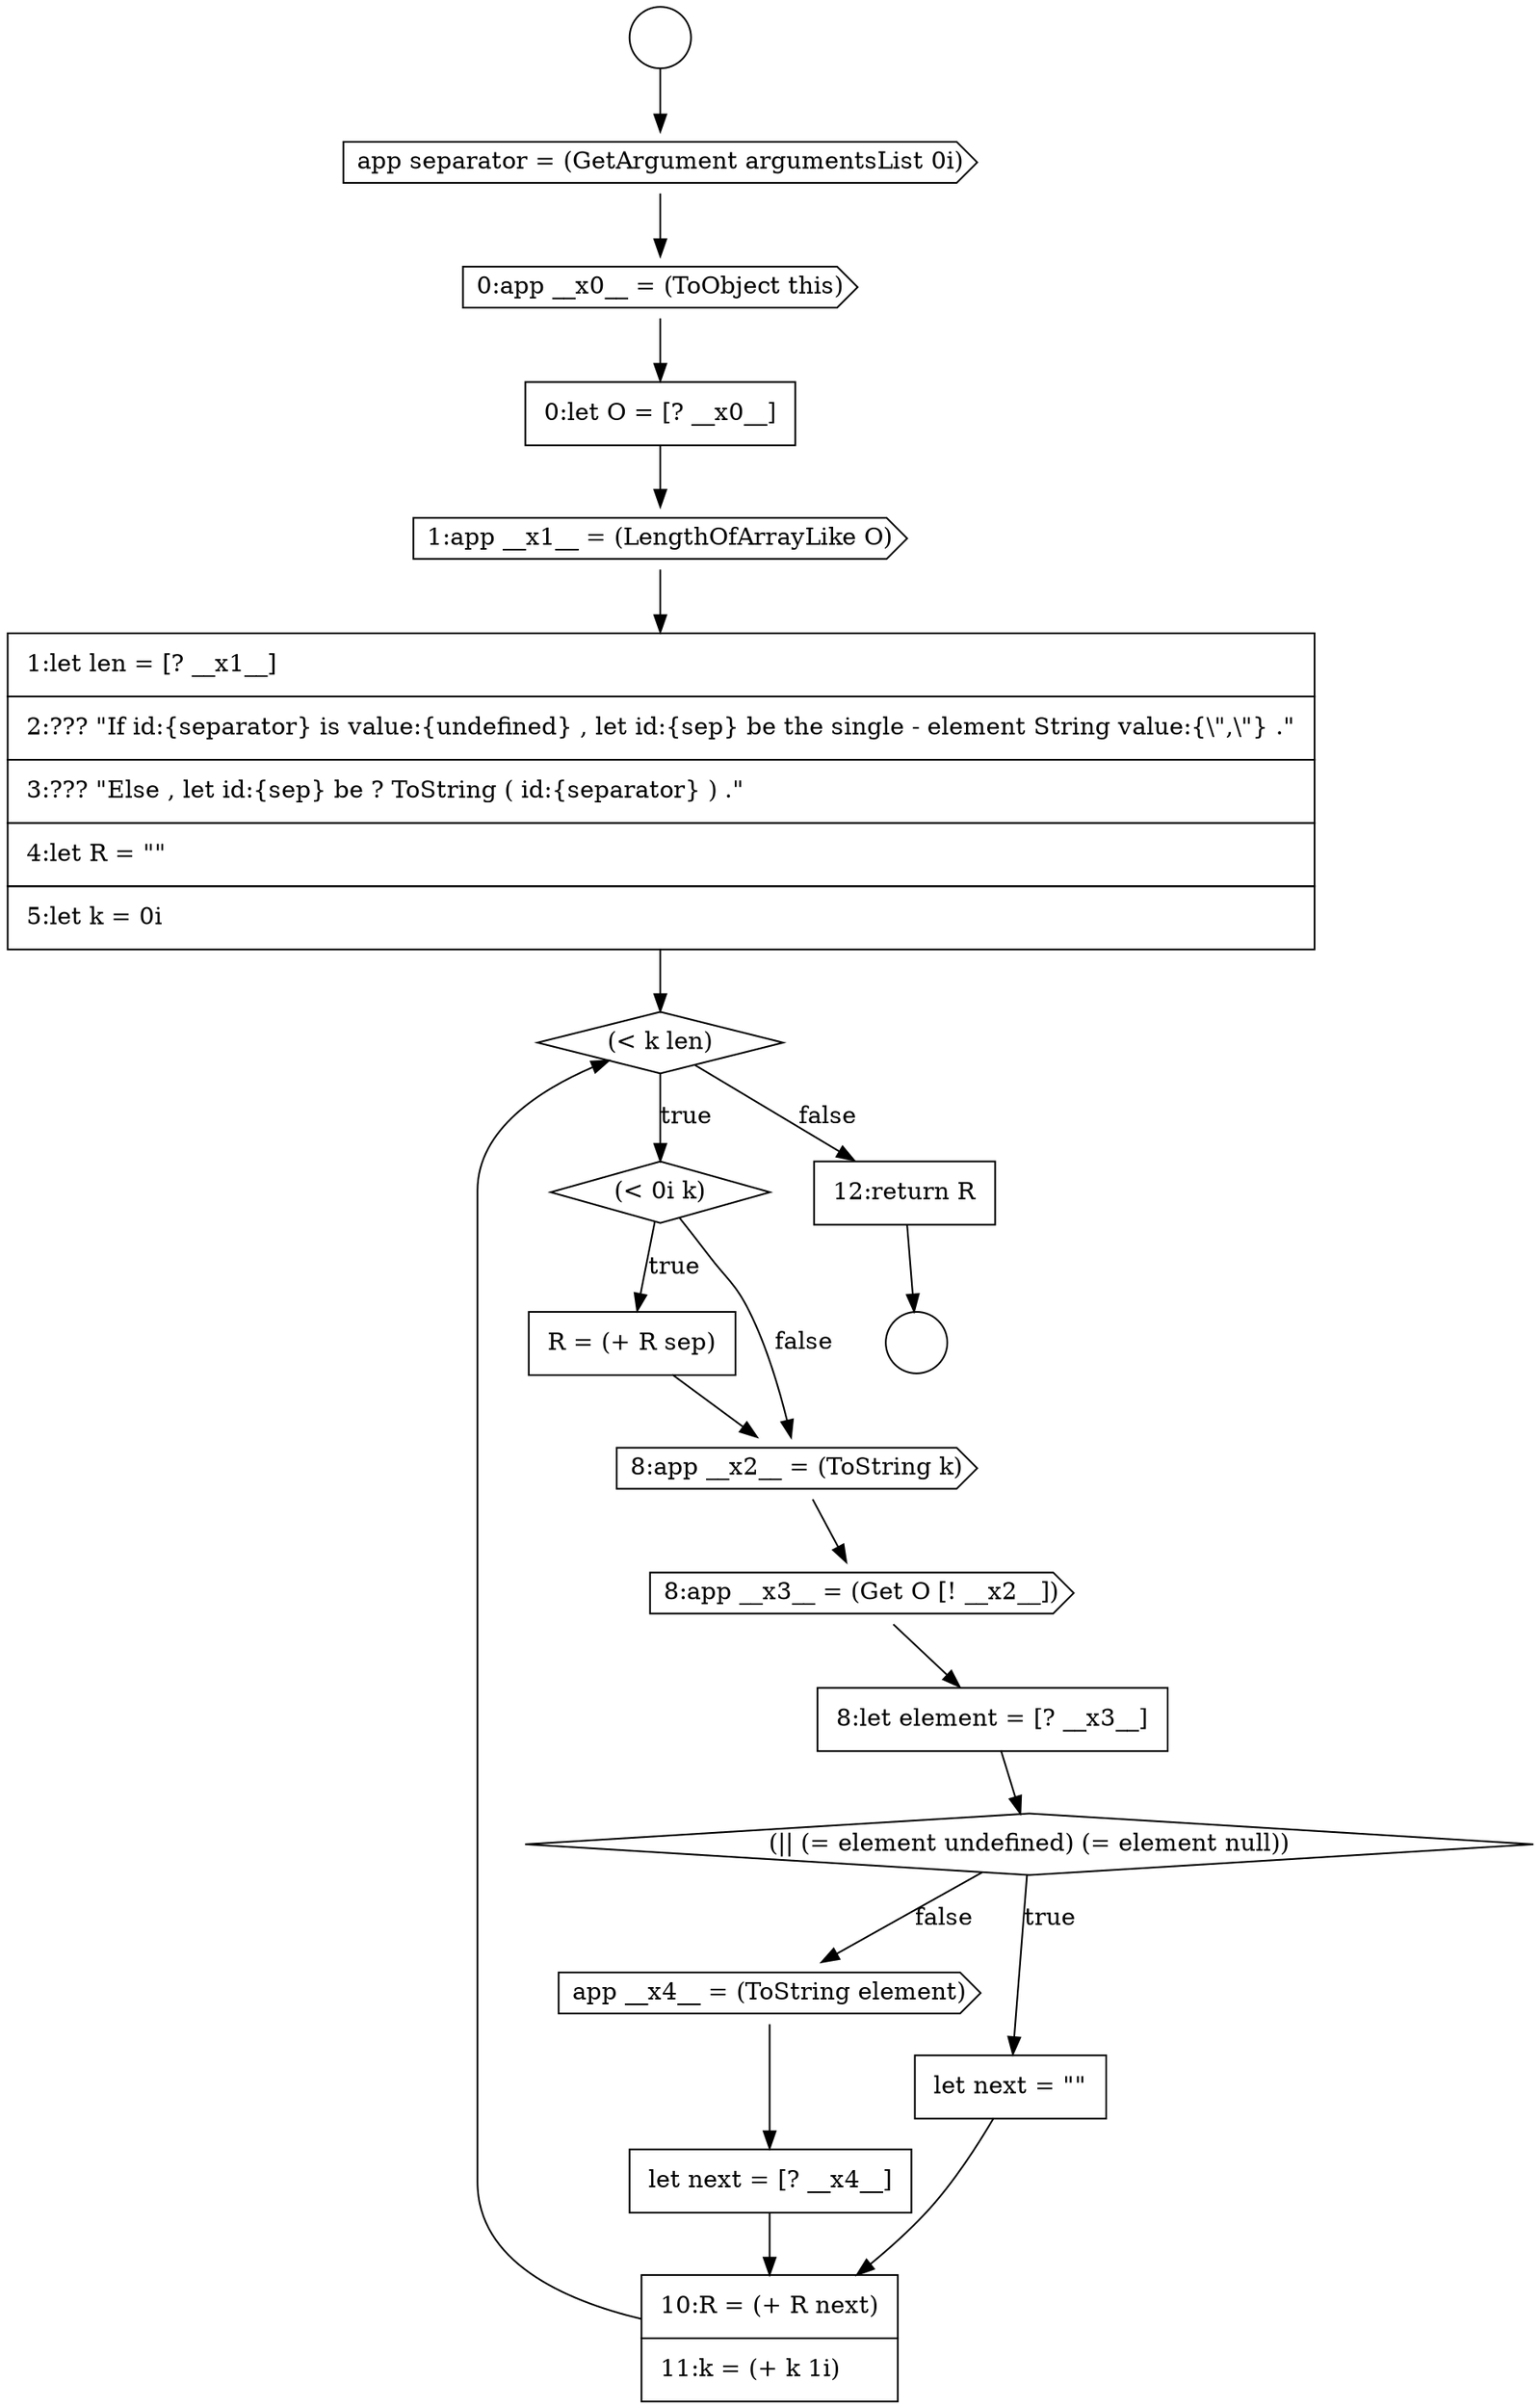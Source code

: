 digraph {
  node15780 [shape=none, margin=0, label=<<font color="black">
    <table border="0" cellborder="1" cellspacing="0" cellpadding="10">
      <tr><td align="left">0:let O = [? __x0__]</td></tr>
    </table>
  </font>> color="black" fillcolor="white" style=filled]
  node15791 [shape=cds, label=<<font color="black">app __x4__ = (ToString element)</font>> color="black" fillcolor="white" style=filled]
  node15776 [shape=circle label=" " color="black" fillcolor="white" style=filled]
  node15787 [shape=cds, label=<<font color="black">8:app __x3__ = (Get O [! __x2__])</font>> color="black" fillcolor="white" style=filled]
  node15784 [shape=diamond, label=<<font color="black">(&lt; 0i k)</font>> color="black" fillcolor="white" style=filled]
  node15779 [shape=cds, label=<<font color="black">0:app __x0__ = (ToObject this)</font>> color="black" fillcolor="white" style=filled]
  node15794 [shape=none, margin=0, label=<<font color="black">
    <table border="0" cellborder="1" cellspacing="0" cellpadding="10">
      <tr><td align="left">12:return R</td></tr>
    </table>
  </font>> color="black" fillcolor="white" style=filled]
  node15792 [shape=none, margin=0, label=<<font color="black">
    <table border="0" cellborder="1" cellspacing="0" cellpadding="10">
      <tr><td align="left">let next = [? __x4__]</td></tr>
    </table>
  </font>> color="black" fillcolor="white" style=filled]
  node15793 [shape=none, margin=0, label=<<font color="black">
    <table border="0" cellborder="1" cellspacing="0" cellpadding="10">
      <tr><td align="left">10:R = (+ R next)</td></tr>
      <tr><td align="left">11:k = (+ k 1i)</td></tr>
    </table>
  </font>> color="black" fillcolor="white" style=filled]
  node15788 [shape=none, margin=0, label=<<font color="black">
    <table border="0" cellborder="1" cellspacing="0" cellpadding="10">
      <tr><td align="left">8:let element = [? __x3__]</td></tr>
    </table>
  </font>> color="black" fillcolor="white" style=filled]
  node15783 [shape=diamond, label=<<font color="black">(&lt; k len)</font>> color="black" fillcolor="white" style=filled]
  node15789 [shape=diamond, label=<<font color="black">(|| (= element undefined) (= element null))</font>> color="black" fillcolor="white" style=filled]
  node15778 [shape=cds, label=<<font color="black">app separator = (GetArgument argumentsList 0i)</font>> color="black" fillcolor="white" style=filled]
  node15782 [shape=none, margin=0, label=<<font color="black">
    <table border="0" cellborder="1" cellspacing="0" cellpadding="10">
      <tr><td align="left">1:let len = [? __x1__]</td></tr>
      <tr><td align="left">2:??? &quot;If id:{separator} is value:{undefined} , let id:{sep} be the single - element String value:{\&quot;,\&quot;} .&quot;</td></tr>
      <tr><td align="left">3:??? &quot;Else , let id:{sep} be ? ToString ( id:{separator} ) .&quot;</td></tr>
      <tr><td align="left">4:let R = &quot;&quot;</td></tr>
      <tr><td align="left">5:let k = 0i</td></tr>
    </table>
  </font>> color="black" fillcolor="white" style=filled]
  node15785 [shape=none, margin=0, label=<<font color="black">
    <table border="0" cellborder="1" cellspacing="0" cellpadding="10">
      <tr><td align="left">R = (+ R sep)</td></tr>
    </table>
  </font>> color="black" fillcolor="white" style=filled]
  node15790 [shape=none, margin=0, label=<<font color="black">
    <table border="0" cellborder="1" cellspacing="0" cellpadding="10">
      <tr><td align="left">let next = &quot;&quot;</td></tr>
    </table>
  </font>> color="black" fillcolor="white" style=filled]
  node15777 [shape=circle label=" " color="black" fillcolor="white" style=filled]
  node15781 [shape=cds, label=<<font color="black">1:app __x1__ = (LengthOfArrayLike O)</font>> color="black" fillcolor="white" style=filled]
  node15786 [shape=cds, label=<<font color="black">8:app __x2__ = (ToString k)</font>> color="black" fillcolor="white" style=filled]
  node15788 -> node15789 [ color="black"]
  node15786 -> node15787 [ color="black"]
  node15784 -> node15785 [label=<<font color="black">true</font>> color="black"]
  node15784 -> node15786 [label=<<font color="black">false</font>> color="black"]
  node15794 -> node15777 [ color="black"]
  node15781 -> node15782 [ color="black"]
  node15780 -> node15781 [ color="black"]
  node15792 -> node15793 [ color="black"]
  node15782 -> node15783 [ color="black"]
  node15785 -> node15786 [ color="black"]
  node15789 -> node15790 [label=<<font color="black">true</font>> color="black"]
  node15789 -> node15791 [label=<<font color="black">false</font>> color="black"]
  node15793 -> node15783 [ color="black"]
  node15778 -> node15779 [ color="black"]
  node15783 -> node15784 [label=<<font color="black">true</font>> color="black"]
  node15783 -> node15794 [label=<<font color="black">false</font>> color="black"]
  node15776 -> node15778 [ color="black"]
  node15791 -> node15792 [ color="black"]
  node15787 -> node15788 [ color="black"]
  node15779 -> node15780 [ color="black"]
  node15790 -> node15793 [ color="black"]
}
